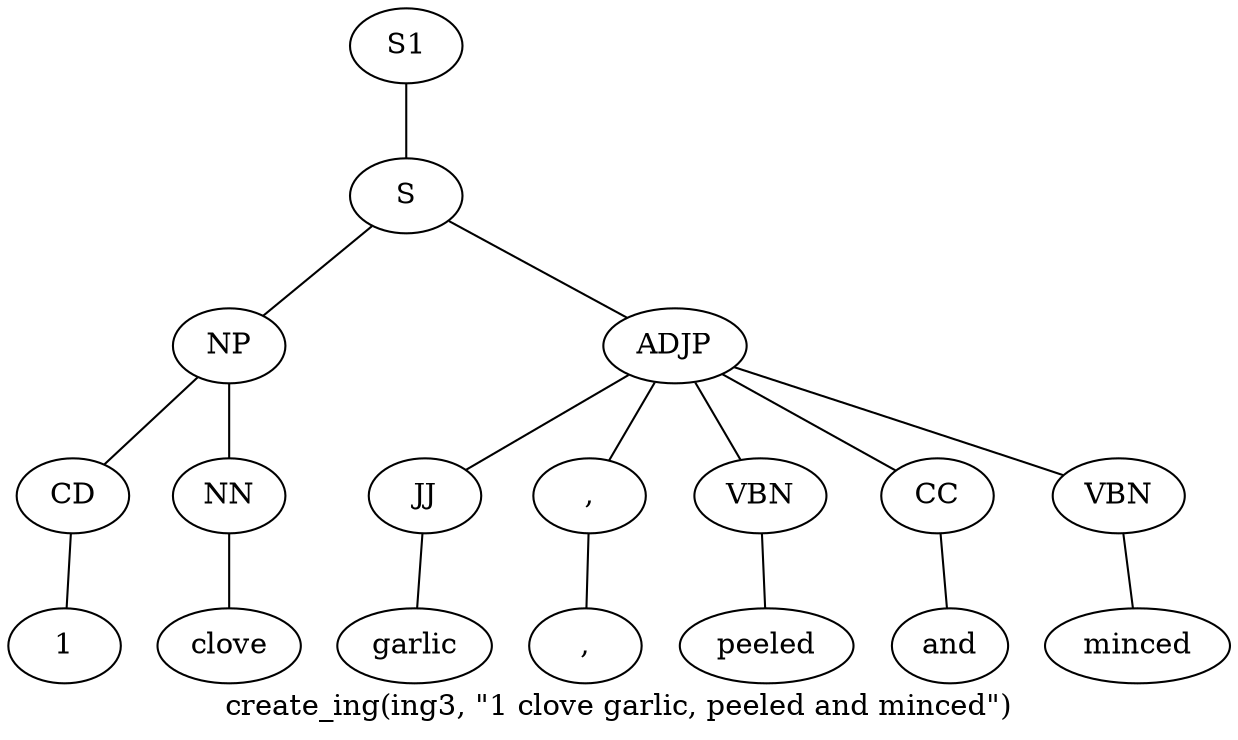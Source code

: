 graph SyntaxGraph {
	label = "create_ing(ing3, \"1 clove garlic, peeled and minced\")";
	Node0 [label="S1"];
	Node1 [label="S"];
	Node2 [label="NP"];
	Node3 [label="CD"];
	Node4 [label="1"];
	Node5 [label="NN"];
	Node6 [label="clove"];
	Node7 [label="ADJP"];
	Node8 [label="JJ"];
	Node9 [label="garlic"];
	Node10 [label=","];
	Node11 [label=","];
	Node12 [label="VBN"];
	Node13 [label="peeled"];
	Node14 [label="CC"];
	Node15 [label="and"];
	Node16 [label="VBN"];
	Node17 [label="minced"];

	Node0 -- Node1;
	Node1 -- Node2;
	Node1 -- Node7;
	Node2 -- Node3;
	Node2 -- Node5;
	Node3 -- Node4;
	Node5 -- Node6;
	Node7 -- Node8;
	Node7 -- Node10;
	Node7 -- Node12;
	Node7 -- Node14;
	Node7 -- Node16;
	Node8 -- Node9;
	Node10 -- Node11;
	Node12 -- Node13;
	Node14 -- Node15;
	Node16 -- Node17;
}